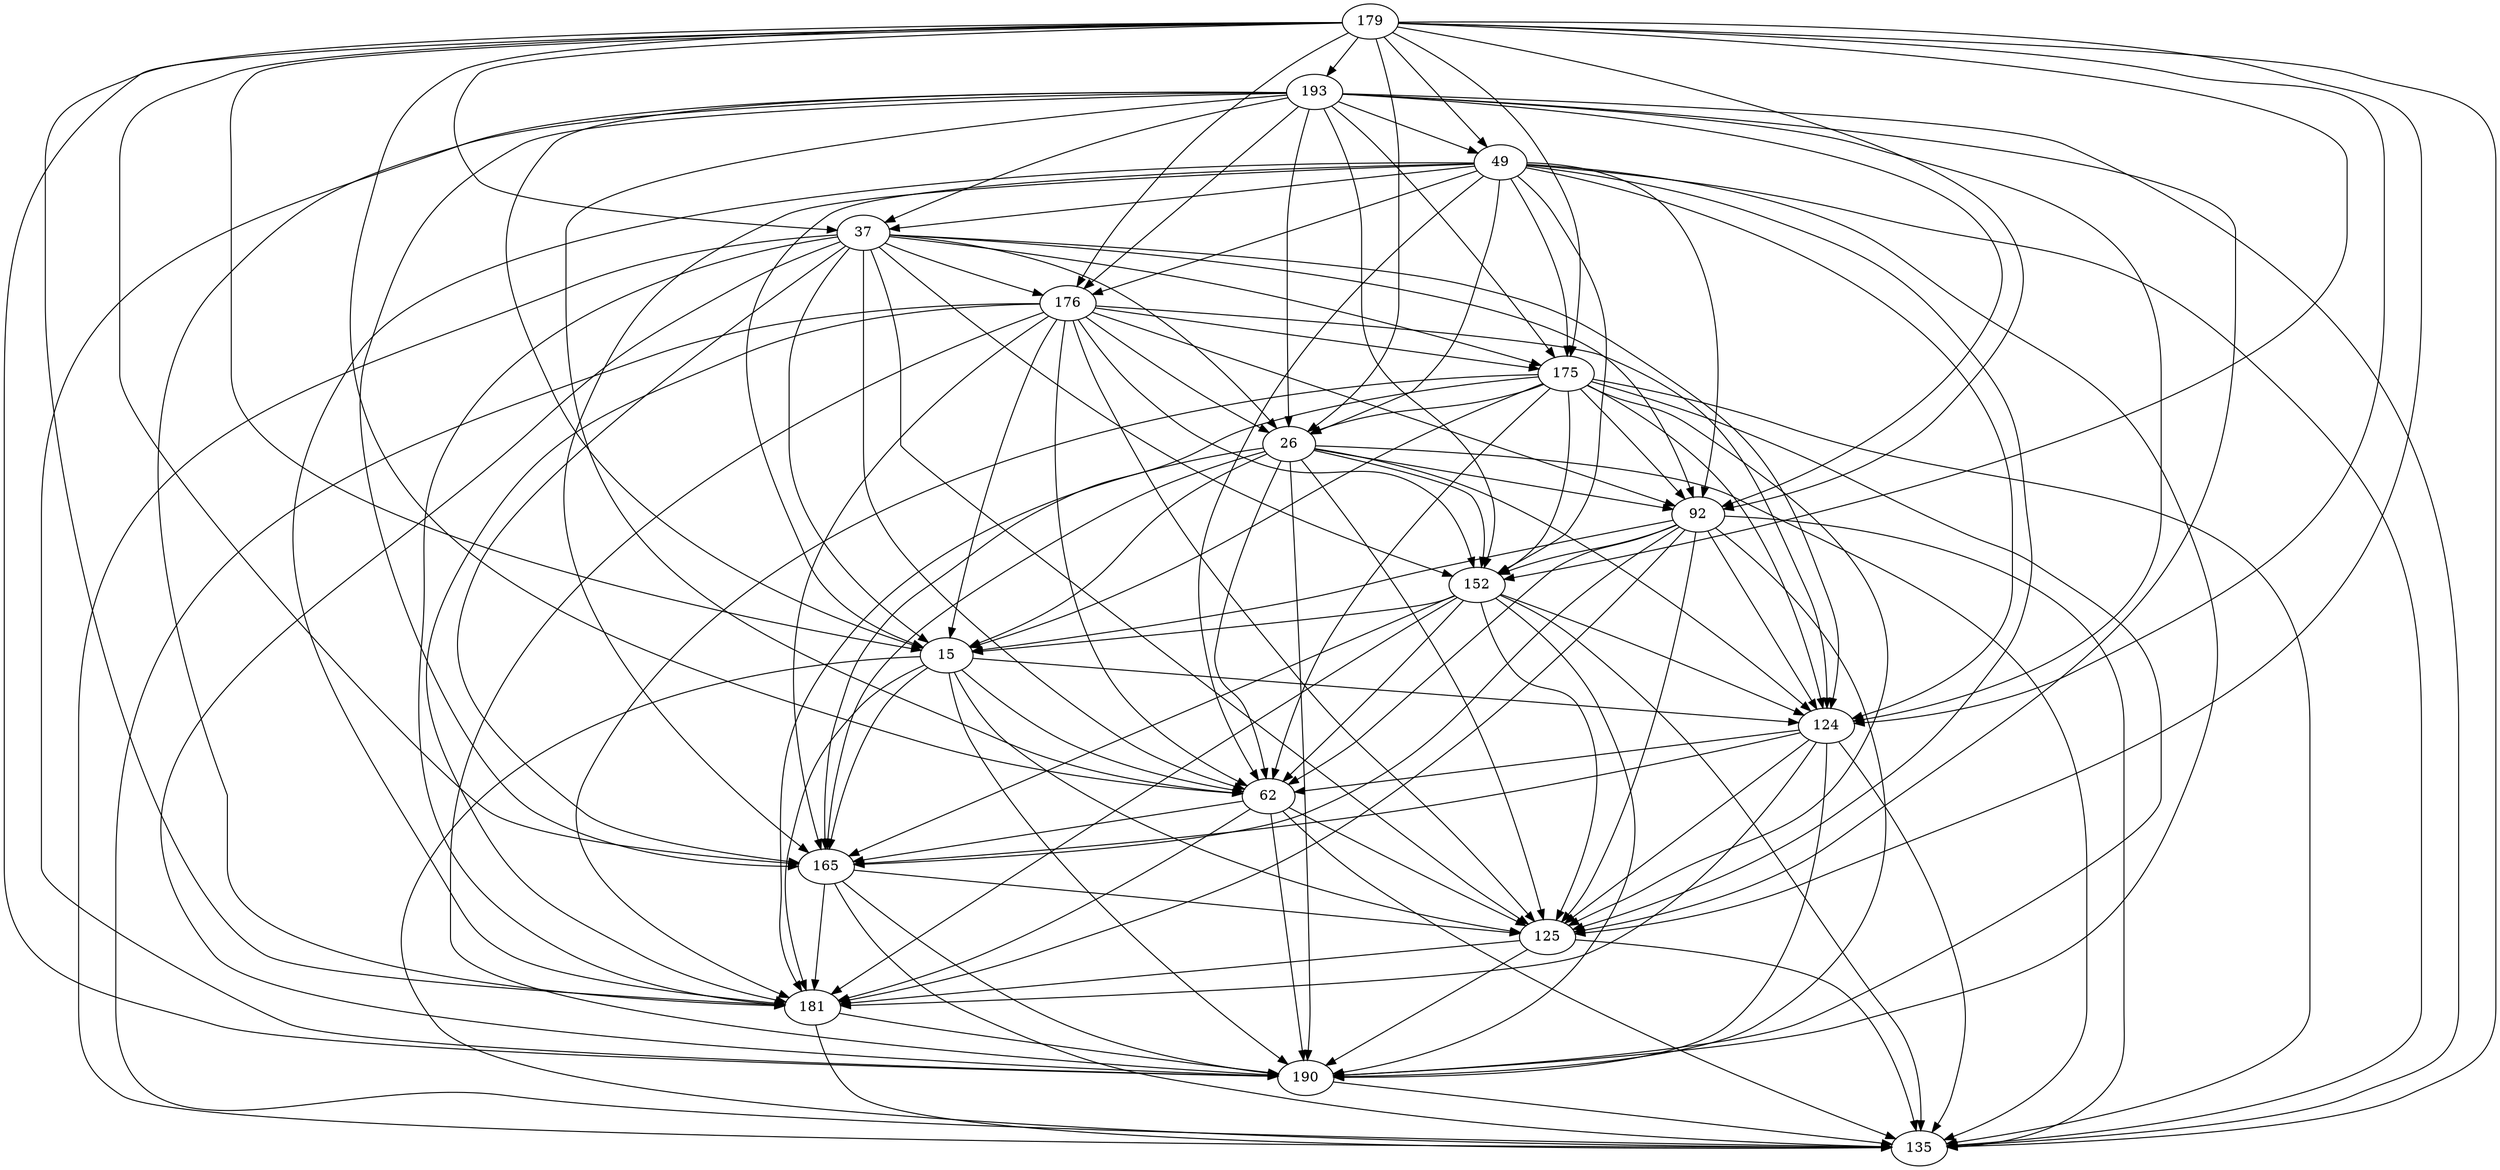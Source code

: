 strict digraph  {
193 [dimensions="[131, 76, 327]"];
37 [dimensions="[153, 112, 459]"];
165 [dimensions="[461, 852, 727]"];
135 [dimensions="[944, 969, 798]"];
190 [dimensions="[931, 762, 792]"];
175 [dimensions="[506, 167, 361]"];
176 [dimensions="[275, 166, 503]"];
49 [dimensions="[395, 97, 136]"];
15 [dimensions="[403, 690, 586]"];
179 [dimensions="[73, 211, 67]"];
124 [dimensions="[451, 599, 757]"];
181 [dimensions="[771, 920, 680]"];
152 [dimensions="[399, 551, 677]"];
26 [dimensions="[508, 343, 494]"];
92 [dimensions="[504, 516, 396]"];
125 [dimensions="[892, 639, 739]"];
62 [dimensions="[458, 723, 798]"];
193 -> 135;
193 -> 190;
193 -> 181;
193 -> 125;
193 -> 165;
193 -> 62;
193 -> 124;
193 -> 15;
193 -> 152;
193 -> 92;
193 -> 26;
193 -> 175;
193 -> 176;
193 -> 37;
193 -> 49;
37 -> 135;
37 -> 190;
37 -> 181;
37 -> 125;
37 -> 165;
37 -> 62;
37 -> 124;
37 -> 15;
37 -> 152;
37 -> 92;
37 -> 26;
37 -> 175;
37 -> 176;
165 -> 135;
165 -> 190;
165 -> 181;
165 -> 125;
190 -> 135;
175 -> 135;
175 -> 190;
175 -> 181;
175 -> 125;
175 -> 165;
175 -> 62;
175 -> 124;
175 -> 15;
175 -> 152;
175 -> 92;
175 -> 26;
176 -> 135;
176 -> 190;
176 -> 181;
176 -> 125;
176 -> 165;
176 -> 62;
176 -> 124;
176 -> 15;
176 -> 152;
176 -> 92;
176 -> 26;
176 -> 175;
49 -> 135;
49 -> 190;
49 -> 181;
49 -> 125;
49 -> 165;
49 -> 62;
49 -> 124;
49 -> 15;
49 -> 152;
49 -> 92;
49 -> 26;
49 -> 175;
49 -> 176;
49 -> 37;
15 -> 135;
15 -> 190;
15 -> 181;
15 -> 125;
15 -> 165;
15 -> 62;
15 -> 124;
179 -> 135;
179 -> 190;
179 -> 181;
179 -> 125;
179 -> 165;
179 -> 62;
179 -> 124;
179 -> 15;
179 -> 152;
179 -> 92;
179 -> 26;
179 -> 175;
179 -> 176;
179 -> 37;
179 -> 49;
179 -> 193;
124 -> 135;
124 -> 190;
124 -> 181;
124 -> 125;
124 -> 165;
124 -> 62;
181 -> 135;
181 -> 190;
152 -> 135;
152 -> 190;
152 -> 181;
152 -> 125;
152 -> 165;
152 -> 62;
152 -> 124;
152 -> 15;
26 -> 135;
26 -> 190;
26 -> 181;
26 -> 125;
26 -> 165;
26 -> 62;
26 -> 124;
26 -> 15;
26 -> 152;
26 -> 92;
92 -> 135;
92 -> 190;
92 -> 181;
92 -> 125;
92 -> 165;
92 -> 62;
92 -> 124;
92 -> 15;
92 -> 152;
125 -> 135;
125 -> 190;
125 -> 181;
62 -> 135;
62 -> 190;
62 -> 181;
62 -> 125;
62 -> 165;
}

